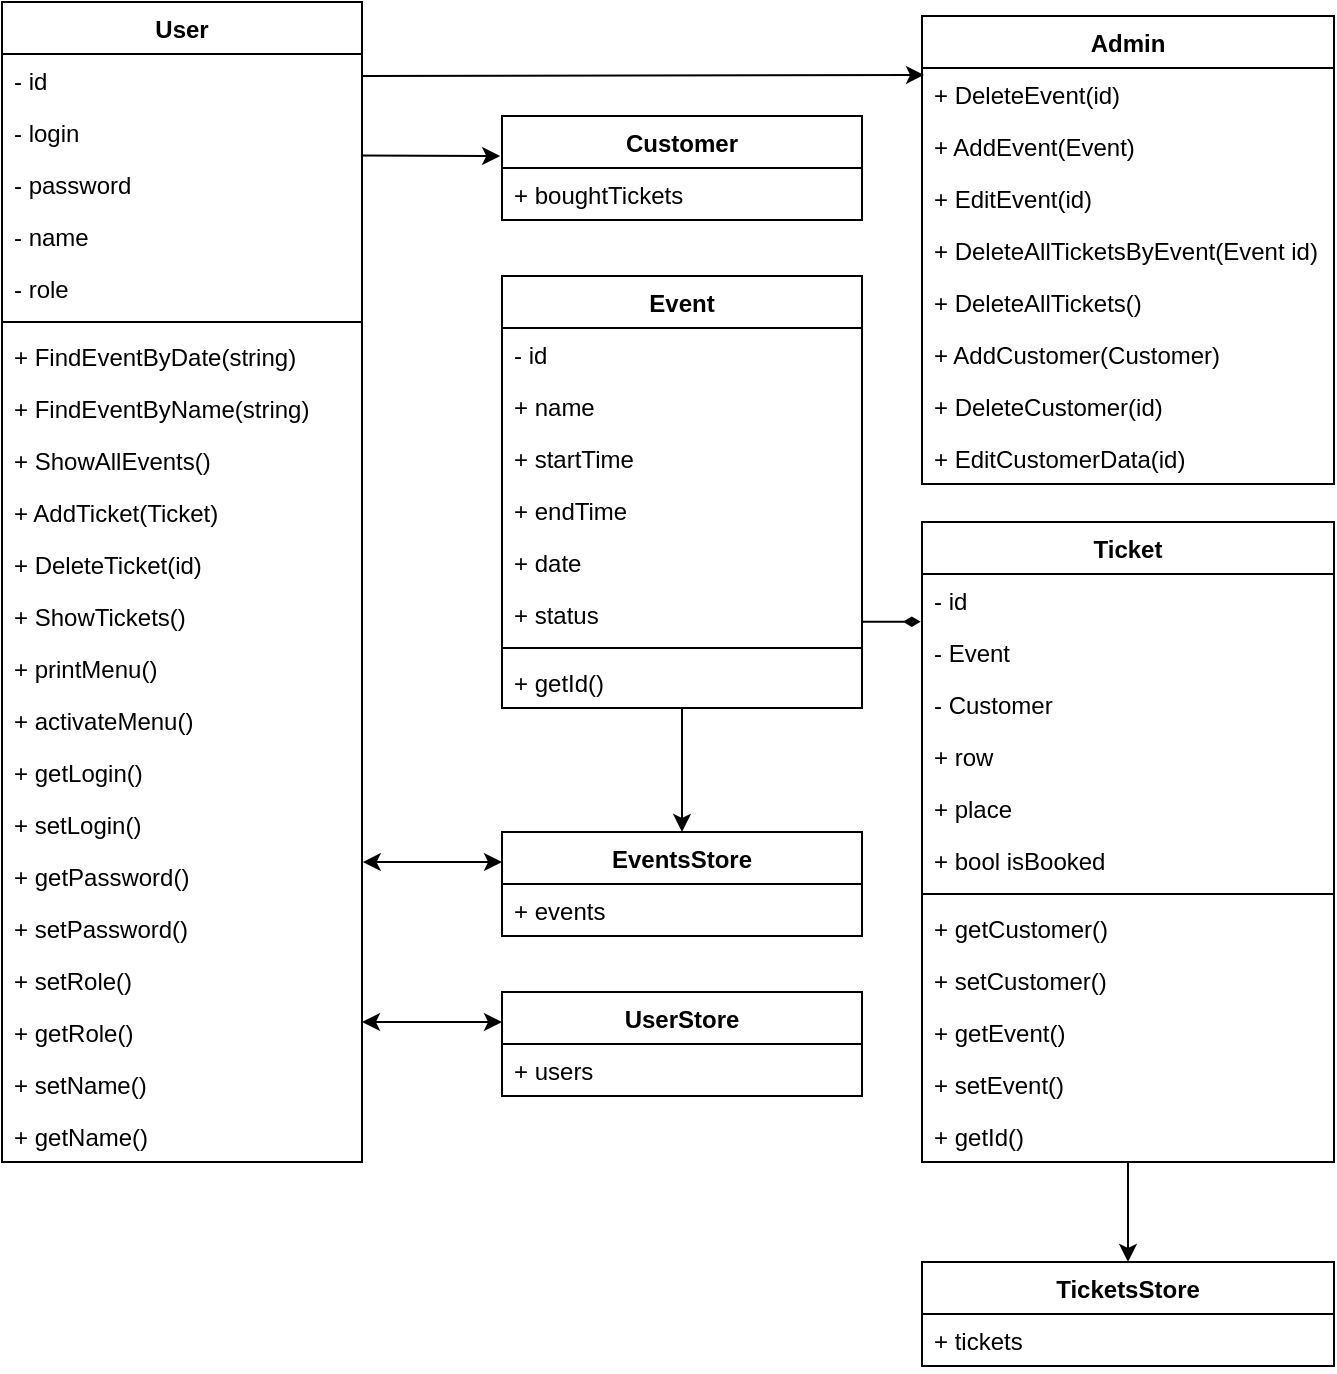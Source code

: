 <mxfile version="21.1.8" type="device">
  <diagram id="ClaCgD5qLuq-DKz93-Bp" name="Страница 1">
    <mxGraphModel dx="1500" dy="1953" grid="1" gridSize="10" guides="1" tooltips="1" connect="1" arrows="1" fold="1" page="1" pageScale="1" pageWidth="827" pageHeight="1169" math="0" shadow="0">
      <root>
        <mxCell id="0" />
        <mxCell id="1" parent="0" />
        <mxCell id="H0PDKfTX8FqYdz7Hu3HZ-1" value="Admin" style="swimlane;fontStyle=1;align=center;verticalAlign=top;childLayout=stackLayout;horizontal=1;startSize=26;horizontalStack=0;resizeParent=1;resizeParentMax=0;resizeLast=0;collapsible=1;marginBottom=0;" parent="1" vertex="1">
          <mxGeometry x="544" y="-1043" width="206" height="234" as="geometry">
            <mxRectangle x="40" y="40" width="100" height="30" as="alternateBounds" />
          </mxGeometry>
        </mxCell>
        <mxCell id="H0PDKfTX8FqYdz7Hu3HZ-4" value="+ DeleteEvent(id)" style="text;strokeColor=none;fillColor=none;align=left;verticalAlign=top;spacingLeft=4;spacingRight=4;overflow=hidden;rotatable=0;points=[[0,0.5],[1,0.5]];portConstraint=eastwest;" parent="H0PDKfTX8FqYdz7Hu3HZ-1" vertex="1">
          <mxGeometry y="26" width="206" height="26" as="geometry" />
        </mxCell>
        <mxCell id="H0PDKfTX8FqYdz7Hu3HZ-6" value="+ AddEvent(Event)" style="text;strokeColor=none;fillColor=none;align=left;verticalAlign=top;spacingLeft=4;spacingRight=4;overflow=hidden;rotatable=0;points=[[0,0.5],[1,0.5]];portConstraint=eastwest;" parent="H0PDKfTX8FqYdz7Hu3HZ-1" vertex="1">
          <mxGeometry y="52" width="206" height="26" as="geometry" />
        </mxCell>
        <mxCell id="H0PDKfTX8FqYdz7Hu3HZ-8" value="+ EditEvent(id)" style="text;strokeColor=none;fillColor=none;align=left;verticalAlign=top;spacingLeft=4;spacingRight=4;overflow=hidden;rotatable=0;points=[[0,0.5],[1,0.5]];portConstraint=eastwest;" parent="H0PDKfTX8FqYdz7Hu3HZ-1" vertex="1">
          <mxGeometry y="78" width="206" height="26" as="geometry" />
        </mxCell>
        <mxCell id="H0PDKfTX8FqYdz7Hu3HZ-10" value="+ DeleteAllTicketsByEvent(Event id)" style="text;strokeColor=none;fillColor=none;align=left;verticalAlign=top;spacingLeft=4;spacingRight=4;overflow=hidden;rotatable=0;points=[[0,0.5],[1,0.5]];portConstraint=eastwest;" parent="H0PDKfTX8FqYdz7Hu3HZ-1" vertex="1">
          <mxGeometry y="104" width="206" height="26" as="geometry" />
        </mxCell>
        <mxCell id="H0PDKfTX8FqYdz7Hu3HZ-12" value="+ DeleteAllTickets()" style="text;strokeColor=none;fillColor=none;align=left;verticalAlign=top;spacingLeft=4;spacingRight=4;overflow=hidden;rotatable=0;points=[[0,0.5],[1,0.5]];portConstraint=eastwest;" parent="H0PDKfTX8FqYdz7Hu3HZ-1" vertex="1">
          <mxGeometry y="130" width="206" height="26" as="geometry" />
        </mxCell>
        <mxCell id="H0PDKfTX8FqYdz7Hu3HZ-13" value="+ AddCustomer(Customer)" style="text;strokeColor=none;fillColor=none;align=left;verticalAlign=top;spacingLeft=4;spacingRight=4;overflow=hidden;rotatable=0;points=[[0,0.5],[1,0.5]];portConstraint=eastwest;" parent="H0PDKfTX8FqYdz7Hu3HZ-1" vertex="1">
          <mxGeometry y="156" width="206" height="26" as="geometry" />
        </mxCell>
        <mxCell id="H0PDKfTX8FqYdz7Hu3HZ-14" value="+ DeleteCustomer(id)" style="text;strokeColor=none;fillColor=none;align=left;verticalAlign=top;spacingLeft=4;spacingRight=4;overflow=hidden;rotatable=0;points=[[0,0.5],[1,0.5]];portConstraint=eastwest;" parent="H0PDKfTX8FqYdz7Hu3HZ-1" vertex="1">
          <mxGeometry y="182" width="206" height="26" as="geometry" />
        </mxCell>
        <mxCell id="H0PDKfTX8FqYdz7Hu3HZ-15" value="+ EditCustomerData(id)" style="text;strokeColor=none;fillColor=none;align=left;verticalAlign=top;spacingLeft=4;spacingRight=4;overflow=hidden;rotatable=0;points=[[0,0.5],[1,0.5]];portConstraint=eastwest;" parent="H0PDKfTX8FqYdz7Hu3HZ-1" vertex="1">
          <mxGeometry y="208" width="206" height="26" as="geometry" />
        </mxCell>
        <mxCell id="H0PDKfTX8FqYdz7Hu3HZ-19" value="Customer" style="swimlane;fontStyle=1;align=center;verticalAlign=top;childLayout=stackLayout;horizontal=1;startSize=26;horizontalStack=0;resizeParent=1;resizeParentMax=0;resizeLast=0;collapsible=1;marginBottom=0;" parent="1" vertex="1">
          <mxGeometry x="334" y="-993" width="180" height="52" as="geometry">
            <mxRectangle x="40" y="40" width="100" height="30" as="alternateBounds" />
          </mxGeometry>
        </mxCell>
        <mxCell id="cLQiwDub_EPoRTOffUzL-125" value="+ boughtTickets" style="text;strokeColor=none;fillColor=none;align=left;verticalAlign=top;spacingLeft=4;spacingRight=4;overflow=hidden;rotatable=0;points=[[0,0.5],[1,0.5]];portConstraint=eastwest;" vertex="1" parent="H0PDKfTX8FqYdz7Hu3HZ-19">
          <mxGeometry y="26" width="180" height="26" as="geometry" />
        </mxCell>
        <mxCell id="cLQiwDub_EPoRTOffUzL-141" style="edgeStyle=orthogonalEdgeStyle;rounded=0;orthogonalLoop=1;jettySize=auto;html=1;entryX=0.5;entryY=0;entryDx=0;entryDy=0;" edge="1" parent="1" source="H0PDKfTX8FqYdz7Hu3HZ-36" target="cLQiwDub_EPoRTOffUzL-127">
          <mxGeometry relative="1" as="geometry" />
        </mxCell>
        <mxCell id="H0PDKfTX8FqYdz7Hu3HZ-36" value="Ticket" style="swimlane;fontStyle=1;childLayout=stackLayout;horizontal=1;startSize=26;fillColor=none;horizontalStack=0;resizeParent=1;resizeParentMax=0;resizeLast=0;collapsible=1;marginBottom=0;" parent="1" vertex="1">
          <mxGeometry x="544" y="-790" width="206" height="320" as="geometry" />
        </mxCell>
        <mxCell id="cLQiwDub_EPoRTOffUzL-615" value="- id" style="text;strokeColor=none;fillColor=none;align=left;verticalAlign=top;spacingLeft=4;spacingRight=4;overflow=hidden;rotatable=0;points=[[0,0.5],[1,0.5]];portConstraint=eastwest;" vertex="1" parent="H0PDKfTX8FqYdz7Hu3HZ-36">
          <mxGeometry y="26" width="206" height="26" as="geometry" />
        </mxCell>
        <mxCell id="H0PDKfTX8FqYdz7Hu3HZ-37" value="- Event" style="text;strokeColor=none;fillColor=none;align=left;verticalAlign=top;spacingLeft=4;spacingRight=4;overflow=hidden;rotatable=0;points=[[0,0.5],[1,0.5]];portConstraint=eastwest;" parent="H0PDKfTX8FqYdz7Hu3HZ-36" vertex="1">
          <mxGeometry y="52" width="206" height="26" as="geometry" />
        </mxCell>
        <mxCell id="H0PDKfTX8FqYdz7Hu3HZ-38" value="- Customer" style="text;strokeColor=none;fillColor=none;align=left;verticalAlign=top;spacingLeft=4;spacingRight=4;overflow=hidden;rotatable=0;points=[[0,0.5],[1,0.5]];portConstraint=eastwest;" parent="H0PDKfTX8FqYdz7Hu3HZ-36" vertex="1">
          <mxGeometry y="78" width="206" height="26" as="geometry" />
        </mxCell>
        <mxCell id="H0PDKfTX8FqYdz7Hu3HZ-46" value="+ row" style="text;strokeColor=none;fillColor=none;align=left;verticalAlign=top;spacingLeft=4;spacingRight=4;overflow=hidden;rotatable=0;points=[[0,0.5],[1,0.5]];portConstraint=eastwest;" parent="H0PDKfTX8FqYdz7Hu3HZ-36" vertex="1">
          <mxGeometry y="104" width="206" height="26" as="geometry" />
        </mxCell>
        <mxCell id="H0PDKfTX8FqYdz7Hu3HZ-47" value="+ place" style="text;strokeColor=none;fillColor=none;align=left;verticalAlign=top;spacingLeft=4;spacingRight=4;overflow=hidden;rotatable=0;points=[[0,0.5],[1,0.5]];portConstraint=eastwest;" parent="H0PDKfTX8FqYdz7Hu3HZ-36" vertex="1">
          <mxGeometry y="130" width="206" height="26" as="geometry" />
        </mxCell>
        <mxCell id="H0PDKfTX8FqYdz7Hu3HZ-62" value="+ bool isBooked" style="text;strokeColor=none;fillColor=none;align=left;verticalAlign=top;spacingLeft=4;spacingRight=4;overflow=hidden;rotatable=0;points=[[0,0.5],[1,0.5]];portConstraint=eastwest;" parent="H0PDKfTX8FqYdz7Hu3HZ-36" vertex="1">
          <mxGeometry y="156" width="206" height="26" as="geometry" />
        </mxCell>
        <mxCell id="cLQiwDub_EPoRTOffUzL-149" value="" style="line;strokeWidth=1;fillColor=none;align=left;verticalAlign=middle;spacingTop=-1;spacingLeft=3;spacingRight=3;rotatable=0;labelPosition=right;points=[];portConstraint=eastwest;" vertex="1" parent="H0PDKfTX8FqYdz7Hu3HZ-36">
          <mxGeometry y="182" width="206" height="8" as="geometry" />
        </mxCell>
        <mxCell id="cLQiwDub_EPoRTOffUzL-148" value="+ getCustomer()" style="text;strokeColor=none;fillColor=none;align=left;verticalAlign=top;spacingLeft=4;spacingRight=4;overflow=hidden;rotatable=0;points=[[0,0.5],[1,0.5]];portConstraint=eastwest;" vertex="1" parent="H0PDKfTX8FqYdz7Hu3HZ-36">
          <mxGeometry y="190" width="206" height="26" as="geometry" />
        </mxCell>
        <mxCell id="cLQiwDub_EPoRTOffUzL-150" value="+ setCustomer()" style="text;strokeColor=none;fillColor=none;align=left;verticalAlign=top;spacingLeft=4;spacingRight=4;overflow=hidden;rotatable=0;points=[[0,0.5],[1,0.5]];portConstraint=eastwest;" vertex="1" parent="H0PDKfTX8FqYdz7Hu3HZ-36">
          <mxGeometry y="216" width="206" height="26" as="geometry" />
        </mxCell>
        <mxCell id="cLQiwDub_EPoRTOffUzL-151" value="+ getEvent()" style="text;strokeColor=none;fillColor=none;align=left;verticalAlign=top;spacingLeft=4;spacingRight=4;overflow=hidden;rotatable=0;points=[[0,0.5],[1,0.5]];portConstraint=eastwest;" vertex="1" parent="H0PDKfTX8FqYdz7Hu3HZ-36">
          <mxGeometry y="242" width="206" height="26" as="geometry" />
        </mxCell>
        <mxCell id="cLQiwDub_EPoRTOffUzL-162" value="+ setEvent()" style="text;strokeColor=none;fillColor=none;align=left;verticalAlign=top;spacingLeft=4;spacingRight=4;overflow=hidden;rotatable=0;points=[[0,0.5],[1,0.5]];portConstraint=eastwest;" vertex="1" parent="H0PDKfTX8FqYdz7Hu3HZ-36">
          <mxGeometry y="268" width="206" height="26" as="geometry" />
        </mxCell>
        <mxCell id="cLQiwDub_EPoRTOffUzL-616" value="+ getId()" style="text;strokeColor=none;fillColor=none;align=left;verticalAlign=top;spacingLeft=4;spacingRight=4;overflow=hidden;rotatable=0;points=[[0,0.5],[1,0.5]];portConstraint=eastwest;" vertex="1" parent="H0PDKfTX8FqYdz7Hu3HZ-36">
          <mxGeometry y="294" width="206" height="26" as="geometry" />
        </mxCell>
        <mxCell id="H0PDKfTX8FqYdz7Hu3HZ-51" style="rounded=0;orthogonalLoop=1;jettySize=auto;html=1;startArrow=classic;startFill=1;endArrow=classic;endFill=1;exitX=1.002;exitY=0.194;exitDx=0;exitDy=0;exitPerimeter=0;" parent="1" edge="1">
          <mxGeometry relative="1" as="geometry">
            <Array as="points" />
            <mxPoint x="334" y="-620" as="targetPoint" />
            <mxPoint x="264.36" y="-619.956" as="sourcePoint" />
          </mxGeometry>
        </mxCell>
        <mxCell id="H0PDKfTX8FqYdz7Hu3HZ-55" style="edgeStyle=none;rounded=0;orthogonalLoop=1;jettySize=auto;html=1;endArrow=diamondThin;endFill=1;exitX=1.002;exitY=0.649;exitDx=0;exitDy=0;entryX=-0.003;entryY=0.918;entryDx=0;entryDy=0;entryPerimeter=0;exitPerimeter=0;" parent="1" edge="1" target="cLQiwDub_EPoRTOffUzL-615" source="cLQiwDub_EPoRTOffUzL-114">
          <mxGeometry relative="1" as="geometry">
            <mxPoint x="511" y="-665" as="sourcePoint" />
            <mxPoint x="540" y="-744" as="targetPoint" />
          </mxGeometry>
        </mxCell>
        <mxCell id="mET-laxzgPLThdWNp_bz-1" value="User" style="swimlane;fontStyle=1;align=center;verticalAlign=top;childLayout=stackLayout;horizontal=1;startSize=26;horizontalStack=0;resizeParent=1;resizeParentMax=0;resizeLast=0;collapsible=1;marginBottom=0;" parent="1" vertex="1">
          <mxGeometry x="84" y="-1050" width="180" height="580" as="geometry">
            <mxRectangle x="40" y="40" width="100" height="30" as="alternateBounds" />
          </mxGeometry>
        </mxCell>
        <mxCell id="mET-laxzgPLThdWNp_bz-13" value="- id" style="text;strokeColor=none;fillColor=none;align=left;verticalAlign=top;spacingLeft=4;spacingRight=4;overflow=hidden;rotatable=0;points=[[0,0.5],[1,0.5]];portConstraint=eastwest;" parent="mET-laxzgPLThdWNp_bz-1" vertex="1">
          <mxGeometry y="26" width="180" height="26" as="geometry" />
        </mxCell>
        <mxCell id="mET-laxzgPLThdWNp_bz-2" value="- login" style="text;strokeColor=none;fillColor=none;align=left;verticalAlign=top;spacingLeft=4;spacingRight=4;overflow=hidden;rotatable=0;points=[[0,0.5],[1,0.5]];portConstraint=eastwest;" parent="mET-laxzgPLThdWNp_bz-1" vertex="1">
          <mxGeometry y="52" width="180" height="26" as="geometry" />
        </mxCell>
        <mxCell id="mET-laxzgPLThdWNp_bz-3" value="- password" style="text;strokeColor=none;fillColor=none;align=left;verticalAlign=top;spacingLeft=4;spacingRight=4;overflow=hidden;rotatable=0;points=[[0,0.5],[1,0.5]];portConstraint=eastwest;" parent="mET-laxzgPLThdWNp_bz-1" vertex="1">
          <mxGeometry y="78" width="180" height="26" as="geometry" />
        </mxCell>
        <mxCell id="mET-laxzgPLThdWNp_bz-11" value="- name" style="text;strokeColor=none;fillColor=none;align=left;verticalAlign=top;spacingLeft=4;spacingRight=4;overflow=hidden;rotatable=0;points=[[0,0.5],[1,0.5]];portConstraint=eastwest;" parent="mET-laxzgPLThdWNp_bz-1" vertex="1">
          <mxGeometry y="104" width="180" height="26" as="geometry" />
        </mxCell>
        <mxCell id="mET-laxzgPLThdWNp_bz-21" value="- role" style="text;strokeColor=none;fillColor=none;align=left;verticalAlign=top;spacingLeft=4;spacingRight=4;overflow=hidden;rotatable=0;points=[[0,0.5],[1,0.5]];portConstraint=eastwest;" parent="mET-laxzgPLThdWNp_bz-1" vertex="1">
          <mxGeometry y="130" width="180" height="26" as="geometry" />
        </mxCell>
        <mxCell id="mET-laxzgPLThdWNp_bz-4" value="" style="line;strokeWidth=1;fillColor=none;align=left;verticalAlign=middle;spacingTop=-1;spacingLeft=3;spacingRight=3;rotatable=0;labelPosition=right;points=[];portConstraint=eastwest;" parent="mET-laxzgPLThdWNp_bz-1" vertex="1">
          <mxGeometry y="156" width="180" height="8" as="geometry" />
        </mxCell>
        <mxCell id="mET-laxzgPLThdWNp_bz-5" value="+ FindEventByDate(string)" style="text;strokeColor=none;fillColor=none;align=left;verticalAlign=top;spacingLeft=4;spacingRight=4;overflow=hidden;rotatable=0;points=[[0,0.5],[1,0.5]];portConstraint=eastwest;" parent="mET-laxzgPLThdWNp_bz-1" vertex="1">
          <mxGeometry y="164" width="180" height="26" as="geometry" />
        </mxCell>
        <mxCell id="mET-laxzgPLThdWNp_bz-14" value="+ FindEventByName(string)" style="text;strokeColor=none;fillColor=none;align=left;verticalAlign=top;spacingLeft=4;spacingRight=4;overflow=hidden;rotatable=0;points=[[0,0.5],[1,0.5]];portConstraint=eastwest;" parent="mET-laxzgPLThdWNp_bz-1" vertex="1">
          <mxGeometry y="190" width="180" height="26" as="geometry" />
        </mxCell>
        <mxCell id="mET-laxzgPLThdWNp_bz-6" value="+ ShowAllEvents()" style="text;strokeColor=none;fillColor=none;align=left;verticalAlign=top;spacingLeft=4;spacingRight=4;overflow=hidden;rotatable=0;points=[[0,0.5],[1,0.5]];portConstraint=eastwest;" parent="mET-laxzgPLThdWNp_bz-1" vertex="1">
          <mxGeometry y="216" width="180" height="26" as="geometry" />
        </mxCell>
        <mxCell id="mET-laxzgPLThdWNp_bz-8" value="+ AddTicket(Ticket)" style="text;strokeColor=none;fillColor=none;align=left;verticalAlign=top;spacingLeft=4;spacingRight=4;overflow=hidden;rotatable=0;points=[[0,0.5],[1,0.5]];portConstraint=eastwest;" parent="mET-laxzgPLThdWNp_bz-1" vertex="1">
          <mxGeometry y="242" width="180" height="26" as="geometry" />
        </mxCell>
        <mxCell id="mET-laxzgPLThdWNp_bz-9" value="+ DeleteTicket(id)" style="text;strokeColor=none;fillColor=none;align=left;verticalAlign=top;spacingLeft=4;spacingRight=4;overflow=hidden;rotatable=0;points=[[0,0.5],[1,0.5]];portConstraint=eastwest;" parent="mET-laxzgPLThdWNp_bz-1" vertex="1">
          <mxGeometry y="268" width="180" height="26" as="geometry" />
        </mxCell>
        <mxCell id="mET-laxzgPLThdWNp_bz-10" value="+ ShowTickets()" style="text;strokeColor=none;fillColor=none;align=left;verticalAlign=top;spacingLeft=4;spacingRight=4;overflow=hidden;rotatable=0;points=[[0,0.5],[1,0.5]];portConstraint=eastwest;" parent="mET-laxzgPLThdWNp_bz-1" vertex="1">
          <mxGeometry y="294" width="180" height="26" as="geometry" />
        </mxCell>
        <mxCell id="mET-laxzgPLThdWNp_bz-24" value="+ printMenu()" style="text;strokeColor=none;fillColor=none;align=left;verticalAlign=top;spacingLeft=4;spacingRight=4;overflow=hidden;rotatable=0;points=[[0,0.5],[1,0.5]];portConstraint=eastwest;" parent="mET-laxzgPLThdWNp_bz-1" vertex="1">
          <mxGeometry y="320" width="180" height="26" as="geometry" />
        </mxCell>
        <mxCell id="mET-laxzgPLThdWNp_bz-26" value="+ activateMenu()" style="text;strokeColor=none;fillColor=none;align=left;verticalAlign=top;spacingLeft=4;spacingRight=4;overflow=hidden;rotatable=0;points=[[0,0.5],[1,0.5]];portConstraint=eastwest;" parent="mET-laxzgPLThdWNp_bz-1" vertex="1">
          <mxGeometry y="346" width="180" height="26" as="geometry" />
        </mxCell>
        <mxCell id="mET-laxzgPLThdWNp_bz-15" value="+ getLogin()" style="text;strokeColor=none;fillColor=none;align=left;verticalAlign=top;spacingLeft=4;spacingRight=4;overflow=hidden;rotatable=0;points=[[0,0.5],[1,0.5]];portConstraint=eastwest;" parent="mET-laxzgPLThdWNp_bz-1" vertex="1">
          <mxGeometry y="372" width="180" height="26" as="geometry" />
        </mxCell>
        <mxCell id="mET-laxzgPLThdWNp_bz-16" value="+ setLogin()" style="text;strokeColor=none;fillColor=none;align=left;verticalAlign=top;spacingLeft=4;spacingRight=4;overflow=hidden;rotatable=0;points=[[0,0.5],[1,0.5]];portConstraint=eastwest;" parent="mET-laxzgPLThdWNp_bz-1" vertex="1">
          <mxGeometry y="398" width="180" height="26" as="geometry" />
        </mxCell>
        <mxCell id="mET-laxzgPLThdWNp_bz-17" value="+ getPassword()" style="text;strokeColor=none;fillColor=none;align=left;verticalAlign=top;spacingLeft=4;spacingRight=4;overflow=hidden;rotatable=0;points=[[0,0.5],[1,0.5]];portConstraint=eastwest;" parent="mET-laxzgPLThdWNp_bz-1" vertex="1">
          <mxGeometry y="424" width="180" height="26" as="geometry" />
        </mxCell>
        <mxCell id="mET-laxzgPLThdWNp_bz-18" value="+ setPassword()" style="text;strokeColor=none;fillColor=none;align=left;verticalAlign=top;spacingLeft=4;spacingRight=4;overflow=hidden;rotatable=0;points=[[0,0.5],[1,0.5]];portConstraint=eastwest;" parent="mET-laxzgPLThdWNp_bz-1" vertex="1">
          <mxGeometry y="450" width="180" height="26" as="geometry" />
        </mxCell>
        <mxCell id="mET-laxzgPLThdWNp_bz-19" value="+ setRole()" style="text;strokeColor=none;fillColor=none;align=left;verticalAlign=top;spacingLeft=4;spacingRight=4;overflow=hidden;rotatable=0;points=[[0,0.5],[1,0.5]];portConstraint=eastwest;" parent="mET-laxzgPLThdWNp_bz-1" vertex="1">
          <mxGeometry y="476" width="180" height="26" as="geometry" />
        </mxCell>
        <mxCell id="mET-laxzgPLThdWNp_bz-20" value="+ getRole()" style="text;strokeColor=none;fillColor=none;align=left;verticalAlign=top;spacingLeft=4;spacingRight=4;overflow=hidden;rotatable=0;points=[[0,0.5],[1,0.5]];portConstraint=eastwest;" parent="mET-laxzgPLThdWNp_bz-1" vertex="1">
          <mxGeometry y="502" width="180" height="26" as="geometry" />
        </mxCell>
        <mxCell id="mET-laxzgPLThdWNp_bz-22" value="+ setName()" style="text;strokeColor=none;fillColor=none;align=left;verticalAlign=top;spacingLeft=4;spacingRight=4;overflow=hidden;rotatable=0;points=[[0,0.5],[1,0.5]];portConstraint=eastwest;" parent="mET-laxzgPLThdWNp_bz-1" vertex="1">
          <mxGeometry y="528" width="180" height="26" as="geometry" />
        </mxCell>
        <mxCell id="mET-laxzgPLThdWNp_bz-23" value="+ getName()" style="text;strokeColor=none;fillColor=none;align=left;verticalAlign=top;spacingLeft=4;spacingRight=4;overflow=hidden;rotatable=0;points=[[0,0.5],[1,0.5]];portConstraint=eastwest;" parent="mET-laxzgPLThdWNp_bz-1" vertex="1">
          <mxGeometry y="554" width="180" height="26" as="geometry" />
        </mxCell>
        <mxCell id="cLQiwDub_EPoRTOffUzL-140" style="edgeStyle=orthogonalEdgeStyle;rounded=0;orthogonalLoop=1;jettySize=auto;html=1;entryX=0.5;entryY=0;entryDx=0;entryDy=0;" edge="1" parent="1" source="cLQiwDub_EPoRTOffUzL-107" target="cLQiwDub_EPoRTOffUzL-132">
          <mxGeometry relative="1" as="geometry" />
        </mxCell>
        <mxCell id="cLQiwDub_EPoRTOffUzL-107" value="Event" style="swimlane;fontStyle=1;align=center;verticalAlign=top;childLayout=stackLayout;horizontal=1;startSize=26;horizontalStack=0;resizeParent=1;resizeParentMax=0;resizeLast=0;collapsible=1;marginBottom=0;" vertex="1" parent="1">
          <mxGeometry x="334" y="-913" width="180" height="216" as="geometry">
            <mxRectangle x="40" y="40" width="100" height="30" as="alternateBounds" />
          </mxGeometry>
        </mxCell>
        <mxCell id="cLQiwDub_EPoRTOffUzL-109" value="- id" style="text;strokeColor=none;fillColor=none;align=left;verticalAlign=top;spacingLeft=4;spacingRight=4;overflow=hidden;rotatable=0;points=[[0,0.5],[1,0.5]];portConstraint=eastwest;" vertex="1" parent="cLQiwDub_EPoRTOffUzL-107">
          <mxGeometry y="26" width="180" height="26" as="geometry" />
        </mxCell>
        <mxCell id="cLQiwDub_EPoRTOffUzL-110" value="+ name" style="text;strokeColor=none;fillColor=none;align=left;verticalAlign=top;spacingLeft=4;spacingRight=4;overflow=hidden;rotatable=0;points=[[0,0.5],[1,0.5]];portConstraint=eastwest;" vertex="1" parent="cLQiwDub_EPoRTOffUzL-107">
          <mxGeometry y="52" width="180" height="26" as="geometry" />
        </mxCell>
        <mxCell id="cLQiwDub_EPoRTOffUzL-112" value="+ startTime" style="text;strokeColor=none;fillColor=none;align=left;verticalAlign=top;spacingLeft=4;spacingRight=4;overflow=hidden;rotatable=0;points=[[0,0.5],[1,0.5]];portConstraint=eastwest;" vertex="1" parent="cLQiwDub_EPoRTOffUzL-107">
          <mxGeometry y="78" width="180" height="26" as="geometry" />
        </mxCell>
        <mxCell id="cLQiwDub_EPoRTOffUzL-113" value="+ endTime" style="text;strokeColor=none;fillColor=none;align=left;verticalAlign=top;spacingLeft=4;spacingRight=4;overflow=hidden;rotatable=0;points=[[0,0.5],[1,0.5]];portConstraint=eastwest;" vertex="1" parent="cLQiwDub_EPoRTOffUzL-107">
          <mxGeometry y="104" width="180" height="26" as="geometry" />
        </mxCell>
        <mxCell id="cLQiwDub_EPoRTOffUzL-111" value="+ date" style="text;strokeColor=none;fillColor=none;align=left;verticalAlign=top;spacingLeft=4;spacingRight=4;overflow=hidden;rotatable=0;points=[[0,0.5],[1,0.5]];portConstraint=eastwest;" vertex="1" parent="cLQiwDub_EPoRTOffUzL-107">
          <mxGeometry y="130" width="180" height="26" as="geometry" />
        </mxCell>
        <mxCell id="cLQiwDub_EPoRTOffUzL-114" value="+ status" style="text;strokeColor=none;fillColor=none;align=left;verticalAlign=top;spacingLeft=4;spacingRight=4;overflow=hidden;rotatable=0;points=[[0,0.5],[1,0.5]];portConstraint=eastwest;" vertex="1" parent="cLQiwDub_EPoRTOffUzL-107">
          <mxGeometry y="156" width="180" height="26" as="geometry" />
        </mxCell>
        <mxCell id="cLQiwDub_EPoRTOffUzL-108" value="" style="line;strokeWidth=1;fillColor=none;align=left;verticalAlign=middle;spacingTop=-1;spacingLeft=3;spacingRight=3;rotatable=0;labelPosition=right;points=[];portConstraint=eastwest;" vertex="1" parent="cLQiwDub_EPoRTOffUzL-107">
          <mxGeometry y="182" width="180" height="8" as="geometry" />
        </mxCell>
        <mxCell id="cLQiwDub_EPoRTOffUzL-115" value="+ getId()" style="text;strokeColor=none;fillColor=none;align=left;verticalAlign=top;spacingLeft=4;spacingRight=4;overflow=hidden;rotatable=0;points=[[0,0.5],[1,0.5]];portConstraint=eastwest;" vertex="1" parent="cLQiwDub_EPoRTOffUzL-107">
          <mxGeometry y="190" width="180" height="26" as="geometry" />
        </mxCell>
        <mxCell id="cLQiwDub_EPoRTOffUzL-117" value="UserStore" style="swimlane;fontStyle=1;align=center;verticalAlign=top;childLayout=stackLayout;horizontal=1;startSize=26;horizontalStack=0;resizeParent=1;resizeParentMax=0;resizeLast=0;collapsible=1;marginBottom=0;" vertex="1" parent="1">
          <mxGeometry x="334" y="-555" width="180" height="52" as="geometry">
            <mxRectangle x="40" y="40" width="100" height="30" as="alternateBounds" />
          </mxGeometry>
        </mxCell>
        <mxCell id="cLQiwDub_EPoRTOffUzL-119" value="+ users" style="text;strokeColor=none;fillColor=none;align=left;verticalAlign=top;spacingLeft=4;spacingRight=4;overflow=hidden;rotatable=0;points=[[0,0.5],[1,0.5]];portConstraint=eastwest;" vertex="1" parent="cLQiwDub_EPoRTOffUzL-117">
          <mxGeometry y="26" width="180" height="26" as="geometry" />
        </mxCell>
        <mxCell id="cLQiwDub_EPoRTOffUzL-127" value="TicketsStore" style="swimlane;fontStyle=1;align=center;verticalAlign=top;childLayout=stackLayout;horizontal=1;startSize=26;horizontalStack=0;resizeParent=1;resizeParentMax=0;resizeLast=0;collapsible=1;marginBottom=0;" vertex="1" parent="1">
          <mxGeometry x="544" y="-420" width="206" height="52" as="geometry">
            <mxRectangle x="40" y="40" width="100" height="30" as="alternateBounds" />
          </mxGeometry>
        </mxCell>
        <mxCell id="cLQiwDub_EPoRTOffUzL-128" value="+ tickets" style="text;strokeColor=none;fillColor=none;align=left;verticalAlign=top;spacingLeft=4;spacingRight=4;overflow=hidden;rotatable=0;points=[[0,0.5],[1,0.5]];portConstraint=eastwest;" vertex="1" parent="cLQiwDub_EPoRTOffUzL-127">
          <mxGeometry y="26" width="206" height="26" as="geometry" />
        </mxCell>
        <mxCell id="cLQiwDub_EPoRTOffUzL-132" value="EventsStore" style="swimlane;fontStyle=1;align=center;verticalAlign=top;childLayout=stackLayout;horizontal=1;startSize=26;horizontalStack=0;resizeParent=1;resizeParentMax=0;resizeLast=0;collapsible=1;marginBottom=0;" vertex="1" parent="1">
          <mxGeometry x="334" y="-635" width="180" height="52" as="geometry">
            <mxRectangle x="40" y="40" width="100" height="30" as="alternateBounds" />
          </mxGeometry>
        </mxCell>
        <mxCell id="cLQiwDub_EPoRTOffUzL-133" value="+ events" style="text;strokeColor=none;fillColor=none;align=left;verticalAlign=top;spacingLeft=4;spacingRight=4;overflow=hidden;rotatable=0;points=[[0,0.5],[1,0.5]];portConstraint=eastwest;" vertex="1" parent="cLQiwDub_EPoRTOffUzL-132">
          <mxGeometry y="26" width="180" height="26" as="geometry" />
        </mxCell>
        <mxCell id="cLQiwDub_EPoRTOffUzL-137" style="rounded=0;orthogonalLoop=1;jettySize=auto;html=1;exitX=1.001;exitY=0.423;exitDx=0;exitDy=0;entryX=0.005;entryY=0.133;entryDx=0;entryDy=0;entryPerimeter=0;exitPerimeter=0;" edge="1" parent="1" source="mET-laxzgPLThdWNp_bz-13" target="H0PDKfTX8FqYdz7Hu3HZ-4">
          <mxGeometry relative="1" as="geometry" />
        </mxCell>
        <mxCell id="cLQiwDub_EPoRTOffUzL-139" style="rounded=0;orthogonalLoop=1;jettySize=auto;html=1;exitX=0.997;exitY=0.95;exitDx=0;exitDy=0;exitPerimeter=0;entryX=-0.005;entryY=0.385;entryDx=0;entryDy=0;entryPerimeter=0;" edge="1" parent="1" source="mET-laxzgPLThdWNp_bz-2" target="H0PDKfTX8FqYdz7Hu3HZ-19">
          <mxGeometry relative="1" as="geometry">
            <mxPoint x="334" y="-963" as="targetPoint" />
          </mxGeometry>
        </mxCell>
        <mxCell id="cLQiwDub_EPoRTOffUzL-147" style="rounded=0;orthogonalLoop=1;jettySize=auto;html=1;startArrow=classic;startFill=1;endArrow=classic;endFill=1;exitX=1.002;exitY=0.194;exitDx=0;exitDy=0;exitPerimeter=0;" edge="1" parent="1">
          <mxGeometry relative="1" as="geometry">
            <Array as="points" />
            <mxPoint x="334" y="-540" as="targetPoint" />
            <mxPoint x="264" y="-540" as="sourcePoint" />
          </mxGeometry>
        </mxCell>
      </root>
    </mxGraphModel>
  </diagram>
</mxfile>
